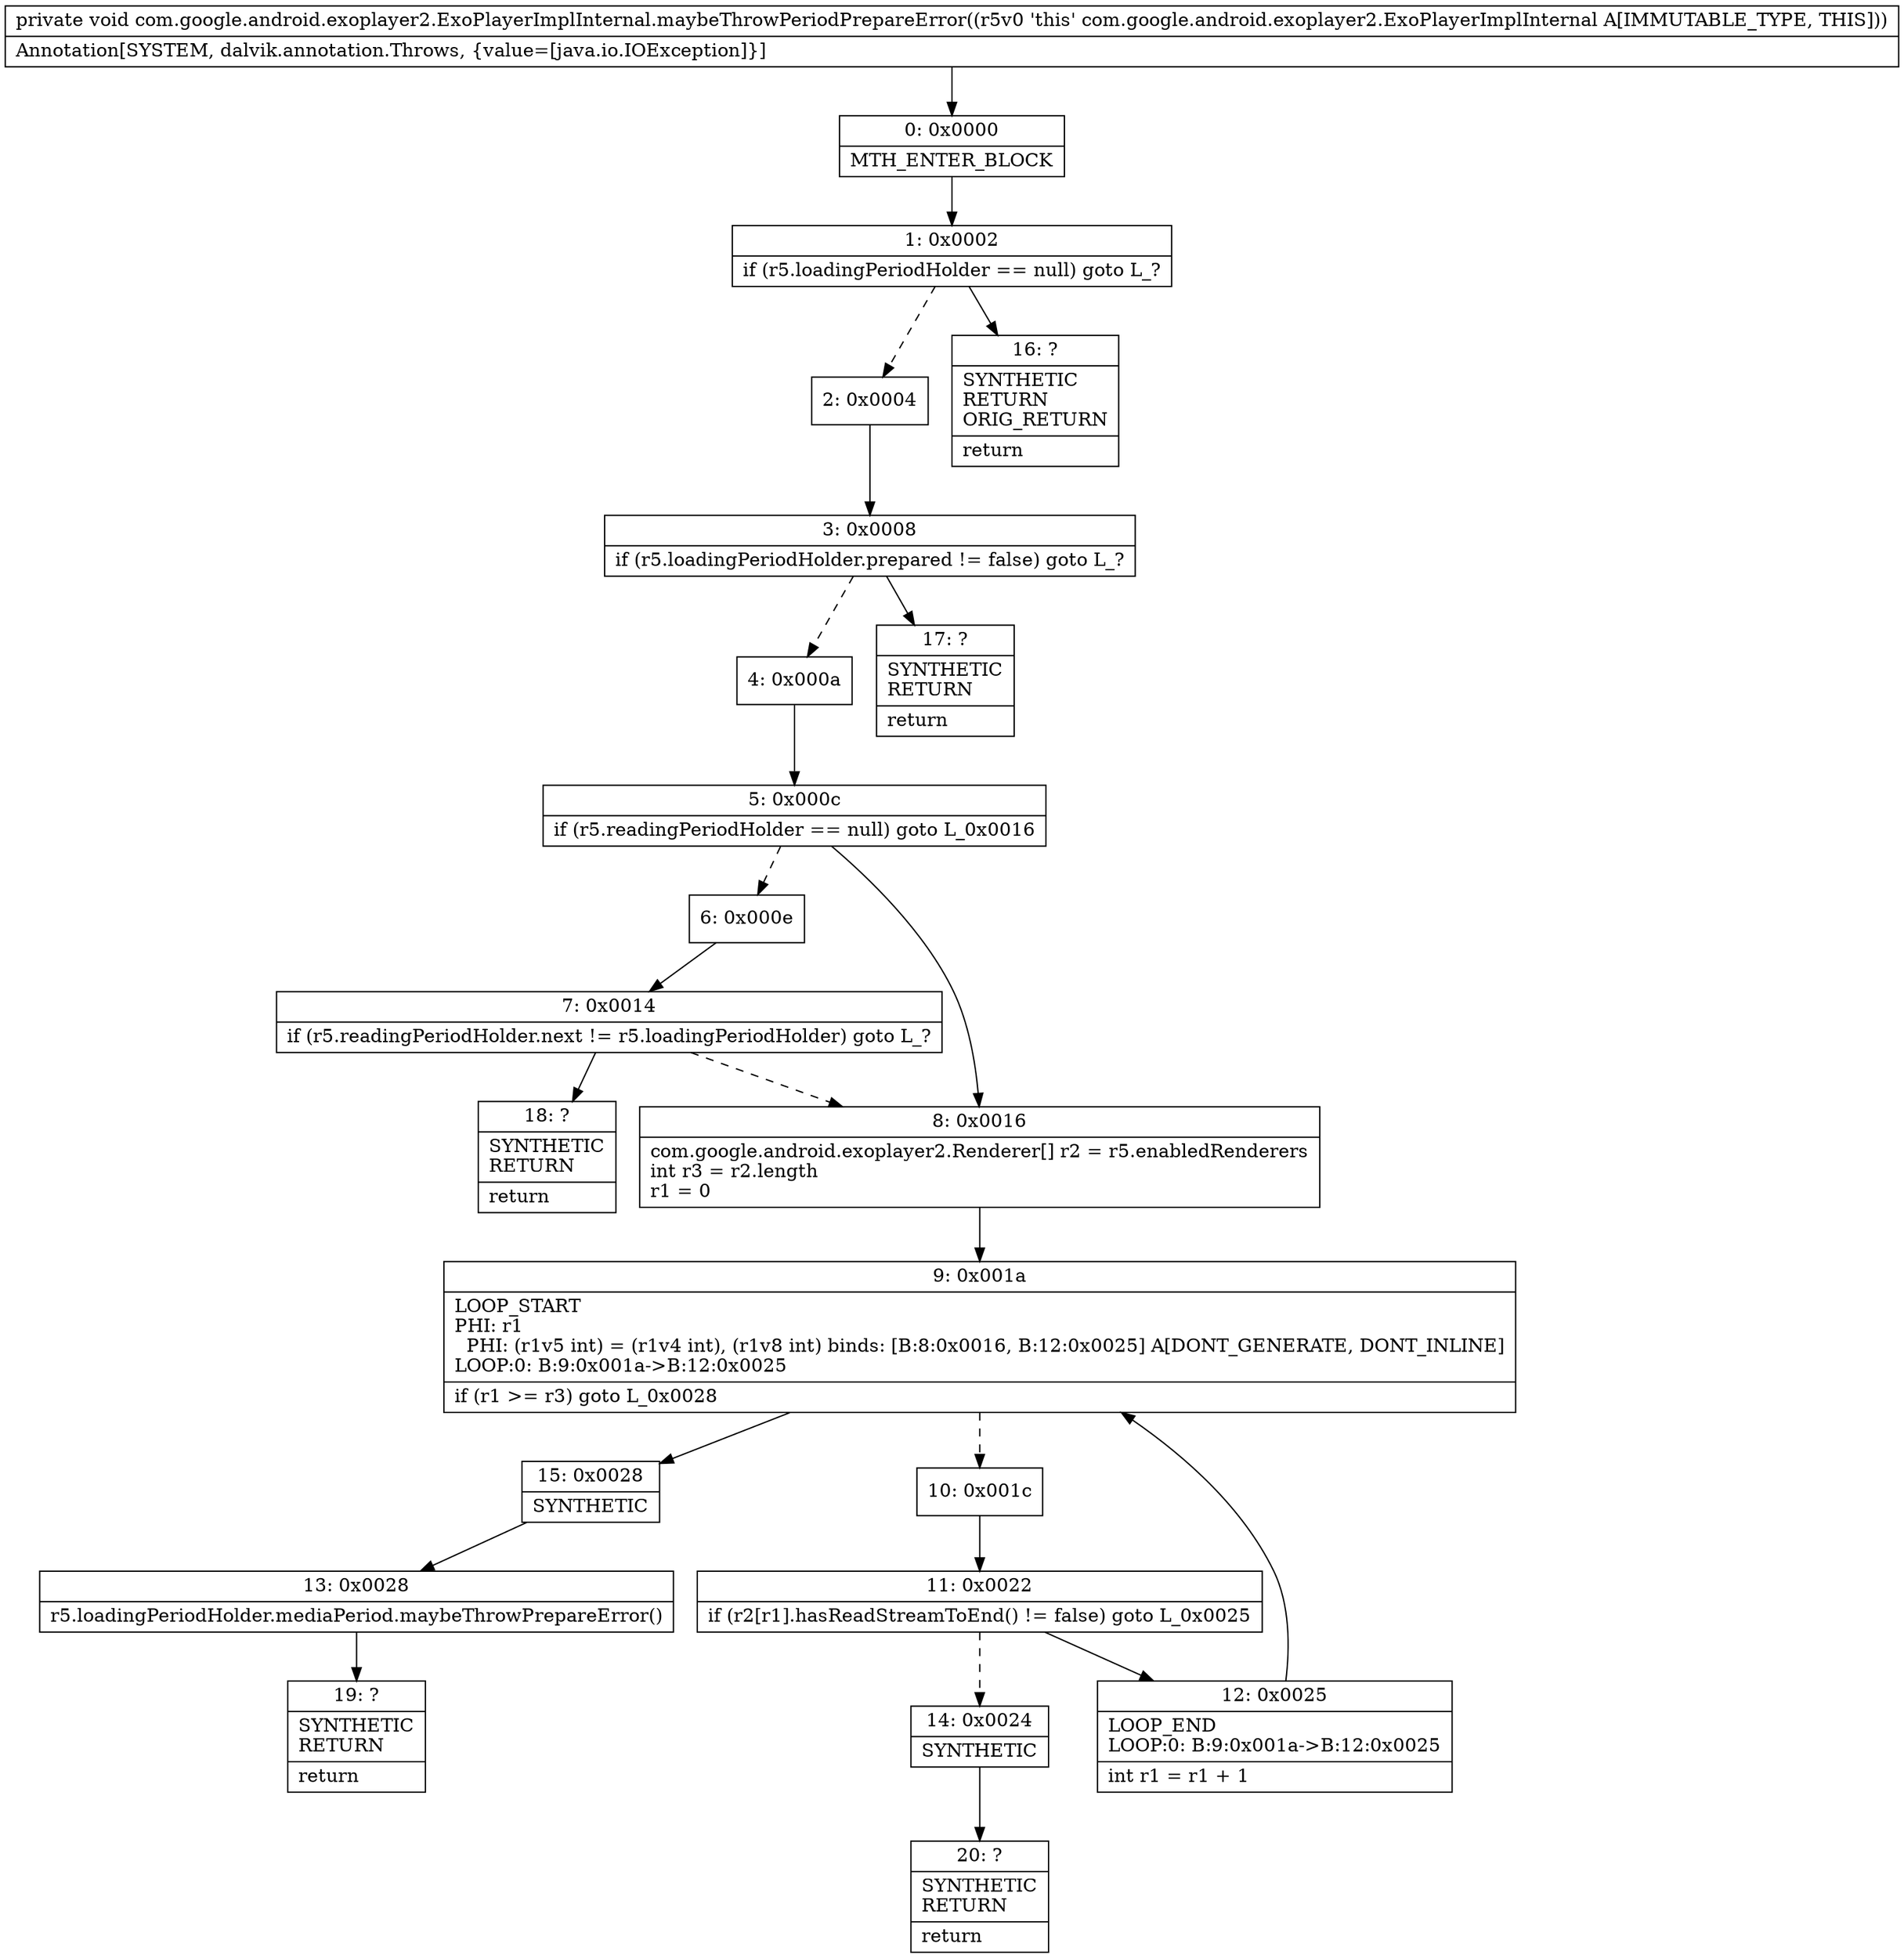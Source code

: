 digraph "CFG forcom.google.android.exoplayer2.ExoPlayerImplInternal.maybeThrowPeriodPrepareError()V" {
Node_0 [shape=record,label="{0\:\ 0x0000|MTH_ENTER_BLOCK\l}"];
Node_1 [shape=record,label="{1\:\ 0x0002|if (r5.loadingPeriodHolder == null) goto L_?\l}"];
Node_2 [shape=record,label="{2\:\ 0x0004}"];
Node_3 [shape=record,label="{3\:\ 0x0008|if (r5.loadingPeriodHolder.prepared != false) goto L_?\l}"];
Node_4 [shape=record,label="{4\:\ 0x000a}"];
Node_5 [shape=record,label="{5\:\ 0x000c|if (r5.readingPeriodHolder == null) goto L_0x0016\l}"];
Node_6 [shape=record,label="{6\:\ 0x000e}"];
Node_7 [shape=record,label="{7\:\ 0x0014|if (r5.readingPeriodHolder.next != r5.loadingPeriodHolder) goto L_?\l}"];
Node_8 [shape=record,label="{8\:\ 0x0016|com.google.android.exoplayer2.Renderer[] r2 = r5.enabledRenderers\lint r3 = r2.length\lr1 = 0\l}"];
Node_9 [shape=record,label="{9\:\ 0x001a|LOOP_START\lPHI: r1 \l  PHI: (r1v5 int) = (r1v4 int), (r1v8 int) binds: [B:8:0x0016, B:12:0x0025] A[DONT_GENERATE, DONT_INLINE]\lLOOP:0: B:9:0x001a\-\>B:12:0x0025\l|if (r1 \>= r3) goto L_0x0028\l}"];
Node_10 [shape=record,label="{10\:\ 0x001c}"];
Node_11 [shape=record,label="{11\:\ 0x0022|if (r2[r1].hasReadStreamToEnd() != false) goto L_0x0025\l}"];
Node_12 [shape=record,label="{12\:\ 0x0025|LOOP_END\lLOOP:0: B:9:0x001a\-\>B:12:0x0025\l|int r1 = r1 + 1\l}"];
Node_13 [shape=record,label="{13\:\ 0x0028|r5.loadingPeriodHolder.mediaPeriod.maybeThrowPrepareError()\l}"];
Node_14 [shape=record,label="{14\:\ 0x0024|SYNTHETIC\l}"];
Node_15 [shape=record,label="{15\:\ 0x0028|SYNTHETIC\l}"];
Node_16 [shape=record,label="{16\:\ ?|SYNTHETIC\lRETURN\lORIG_RETURN\l|return\l}"];
Node_17 [shape=record,label="{17\:\ ?|SYNTHETIC\lRETURN\l|return\l}"];
Node_18 [shape=record,label="{18\:\ ?|SYNTHETIC\lRETURN\l|return\l}"];
Node_19 [shape=record,label="{19\:\ ?|SYNTHETIC\lRETURN\l|return\l}"];
Node_20 [shape=record,label="{20\:\ ?|SYNTHETIC\lRETURN\l|return\l}"];
MethodNode[shape=record,label="{private void com.google.android.exoplayer2.ExoPlayerImplInternal.maybeThrowPeriodPrepareError((r5v0 'this' com.google.android.exoplayer2.ExoPlayerImplInternal A[IMMUTABLE_TYPE, THIS]))  | Annotation[SYSTEM, dalvik.annotation.Throws, \{value=[java.io.IOException]\}]\l}"];
MethodNode -> Node_0;
Node_0 -> Node_1;
Node_1 -> Node_2[style=dashed];
Node_1 -> Node_16;
Node_2 -> Node_3;
Node_3 -> Node_4[style=dashed];
Node_3 -> Node_17;
Node_4 -> Node_5;
Node_5 -> Node_6[style=dashed];
Node_5 -> Node_8;
Node_6 -> Node_7;
Node_7 -> Node_8[style=dashed];
Node_7 -> Node_18;
Node_8 -> Node_9;
Node_9 -> Node_10[style=dashed];
Node_9 -> Node_15;
Node_10 -> Node_11;
Node_11 -> Node_12;
Node_11 -> Node_14[style=dashed];
Node_12 -> Node_9;
Node_13 -> Node_19;
Node_14 -> Node_20;
Node_15 -> Node_13;
}

